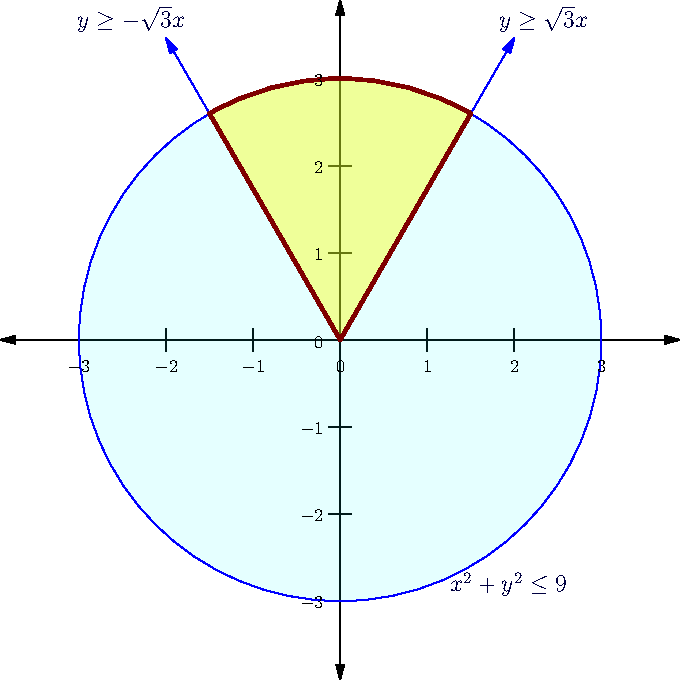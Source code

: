 size(12cm);
import graph;
xaxis(-3.9, 3.9, Ticks(Label(fontsize(9pt)), Step=1), Arrows);
yaxis(-3.9, 3.9, Ticks(Label(fontsize(9pt)), Step=1), Arrows);

filldraw(circle((0,0), 3), opacity(0.1)+cyan, blue);
draw((0,0)--4*dir(60), blue, EndArrow);
draw((0,0)--4*dir(120), blue, EndArrow);
filldraw(arc((0,0),3,60,120)--(0,0)--cycle, opacity(0.4)+yellow, brown+1.8);
label("$y \ge \sqrt3x$", 4*dir(60), dir(60), darkblue);
label("$y \ge -\sqrt3x$", 4*dir(120), dir(120), darkblue);
label("$x^2+y^2 \le 9$", 3*dir(-60), dir(-60), darkblue);
